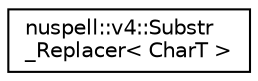 digraph "Graphical Class Hierarchy"
{
 // LATEX_PDF_SIZE
  edge [fontname="Helvetica",fontsize="10",labelfontname="Helvetica",labelfontsize="10"];
  node [fontname="Helvetica",fontsize="10",shape=record];
  rankdir="LR";
  Node0 [label="nuspell::v4::Substr\l_Replacer\< CharT \>",height=0.2,width=0.4,color="black", fillcolor="white", style="filled",URL="$classnuspell_1_1v4_1_1_substr___replacer.html",tooltip=" "];
}
